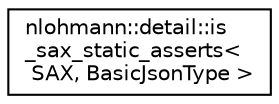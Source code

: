 digraph "Graphical Class Hierarchy"
{
 // INTERACTIVE_SVG=YES
  edge [fontname="Helvetica",fontsize="10",labelfontname="Helvetica",labelfontsize="10"];
  node [fontname="Helvetica",fontsize="10",shape=record];
  rankdir="LR";
  Node1 [label="nlohmann::detail::is\l_sax_static_asserts\<\l SAX, BasicJsonType \>",height=0.2,width=0.4,color="black", fillcolor="white", style="filled",URL="$structnlohmann_1_1detail_1_1is__sax__static__asserts.html"];
}
